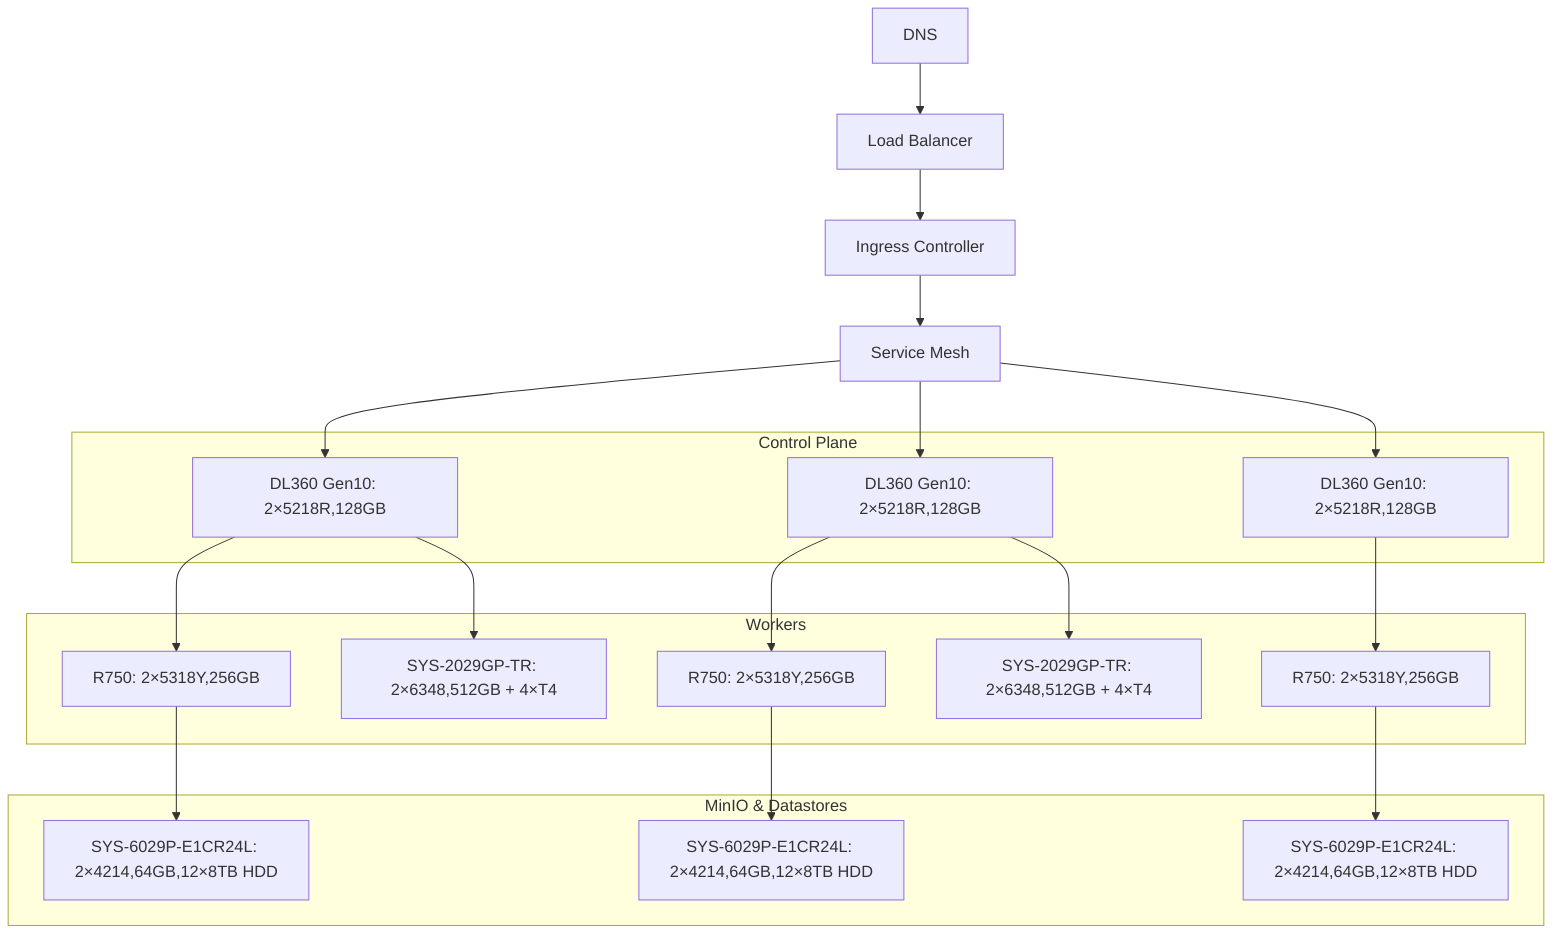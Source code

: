 flowchart TB
  DNS[DNS] --> LB[Load Balancer]
  LB --> IC[Ingress Controller]
  IC --> SM[Service Mesh]

  subgraph CP[Control Plane]
    CP1[DL360 Gen10: 2×5218R,128GB]
    CP2[DL360 Gen10: 2×5218R,128GB]
    CP3[DL360 Gen10: 2×5218R,128GB]
  end
  SM --> CP1 & CP2 & CP3

  subgraph Workers
    GW1[R750: 2×5318Y,256GB]
    GW2[R750: 2×5318Y,256GB]
    GW3[R750: 2×5318Y,256GB]
    AI1[SYS-2029GP-TR: 2×6348,512GB + 4×T4]
    AI2[SYS-2029GP-TR: 2×6348,512GB + 4×T4]
  end
  CP1 --> GW1 & AI1
  CP2 --> GW2 & AI2
  CP3 --> GW3

  subgraph Storage[MinIO & Datastores]
    ST1[SYS-6029P-E1CR24L: 2×4214,64GB,12×8TB HDD]
    ST2[SYS-6029P-E1CR24L: 2×4214,64GB,12×8TB HDD]
    ST3[SYS-6029P-E1CR24L: 2×4214,64GB,12×8TB HDD]
  end
  GW1 --> ST1
  GW2 --> ST2
  GW3 --> ST3
